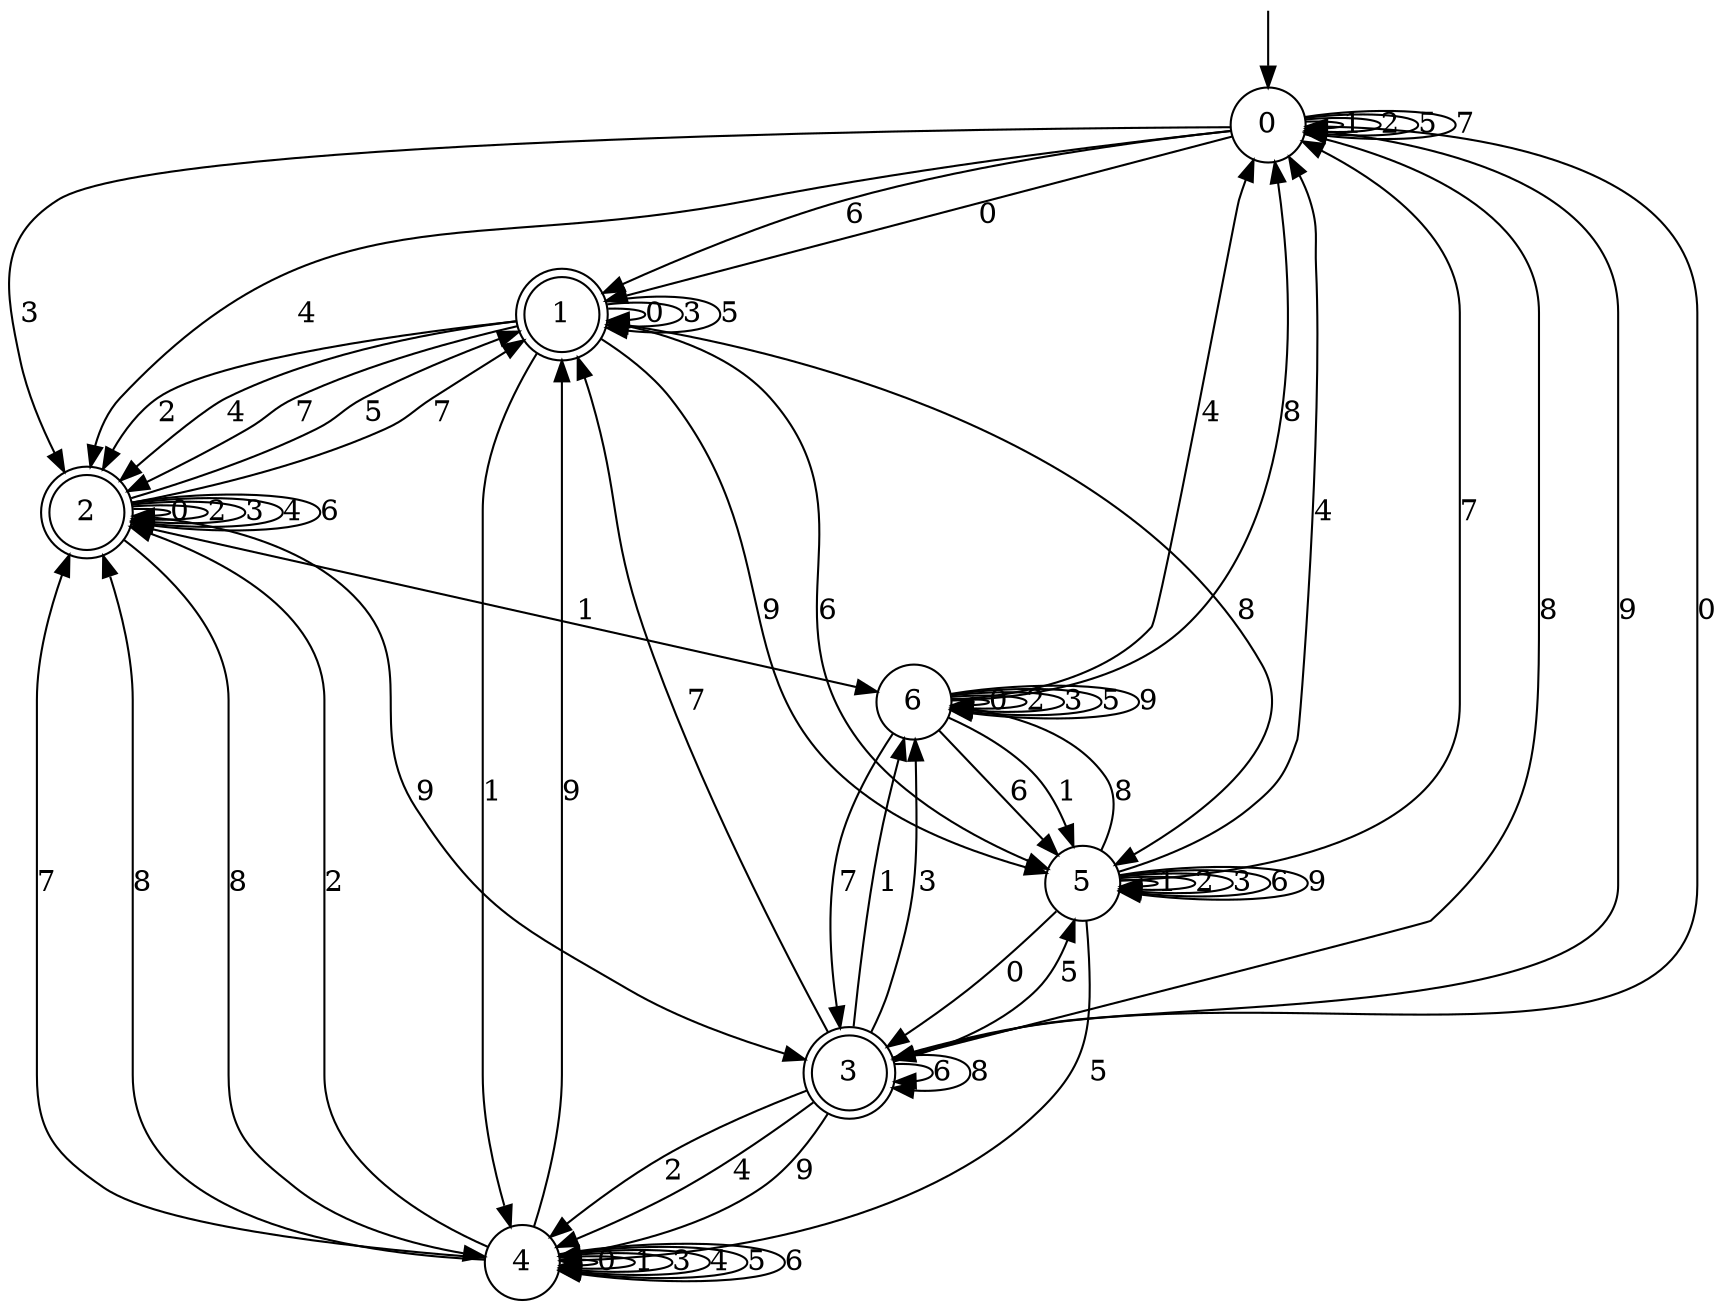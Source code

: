 digraph g {

	s0 [shape="circle" label="0"];
	s1 [shape="doublecircle" label="1"];
	s2 [shape="doublecircle" label="2"];
	s3 [shape="doublecircle" label="3"];
	s4 [shape="circle" label="4"];
	s5 [shape="circle" label="5"];
	s6 [shape="circle" label="6"];
	s0 -> s1 [label="0"];
	s0 -> s0 [label="1"];
	s0 -> s0 [label="2"];
	s0 -> s2 [label="3"];
	s0 -> s2 [label="4"];
	s0 -> s0 [label="5"];
	s0 -> s1 [label="6"];
	s0 -> s0 [label="7"];
	s0 -> s3 [label="8"];
	s0 -> s3 [label="9"];
	s1 -> s1 [label="0"];
	s1 -> s4 [label="1"];
	s1 -> s2 [label="2"];
	s1 -> s1 [label="3"];
	s1 -> s2 [label="4"];
	s1 -> s1 [label="5"];
	s1 -> s5 [label="6"];
	s1 -> s2 [label="7"];
	s1 -> s5 [label="8"];
	s1 -> s5 [label="9"];
	s2 -> s2 [label="0"];
	s2 -> s6 [label="1"];
	s2 -> s2 [label="2"];
	s2 -> s2 [label="3"];
	s2 -> s2 [label="4"];
	s2 -> s1 [label="5"];
	s2 -> s2 [label="6"];
	s2 -> s1 [label="7"];
	s2 -> s4 [label="8"];
	s2 -> s3 [label="9"];
	s3 -> s0 [label="0"];
	s3 -> s6 [label="1"];
	s3 -> s4 [label="2"];
	s3 -> s6 [label="3"];
	s3 -> s4 [label="4"];
	s3 -> s5 [label="5"];
	s3 -> s3 [label="6"];
	s3 -> s1 [label="7"];
	s3 -> s3 [label="8"];
	s3 -> s4 [label="9"];
	s4 -> s4 [label="0"];
	s4 -> s4 [label="1"];
	s4 -> s2 [label="2"];
	s4 -> s4 [label="3"];
	s4 -> s4 [label="4"];
	s4 -> s4 [label="5"];
	s4 -> s4 [label="6"];
	s4 -> s2 [label="7"];
	s4 -> s2 [label="8"];
	s4 -> s1 [label="9"];
	s5 -> s3 [label="0"];
	s5 -> s5 [label="1"];
	s5 -> s5 [label="2"];
	s5 -> s5 [label="3"];
	s5 -> s0 [label="4"];
	s5 -> s4 [label="5"];
	s5 -> s5 [label="6"];
	s5 -> s0 [label="7"];
	s5 -> s6 [label="8"];
	s5 -> s5 [label="9"];
	s6 -> s6 [label="0"];
	s6 -> s5 [label="1"];
	s6 -> s6 [label="2"];
	s6 -> s6 [label="3"];
	s6 -> s0 [label="4"];
	s6 -> s6 [label="5"];
	s6 -> s5 [label="6"];
	s6 -> s3 [label="7"];
	s6 -> s0 [label="8"];
	s6 -> s6 [label="9"];

__start0 [label="" shape="none" width="0" height="0"];
__start0 -> s0;

}
